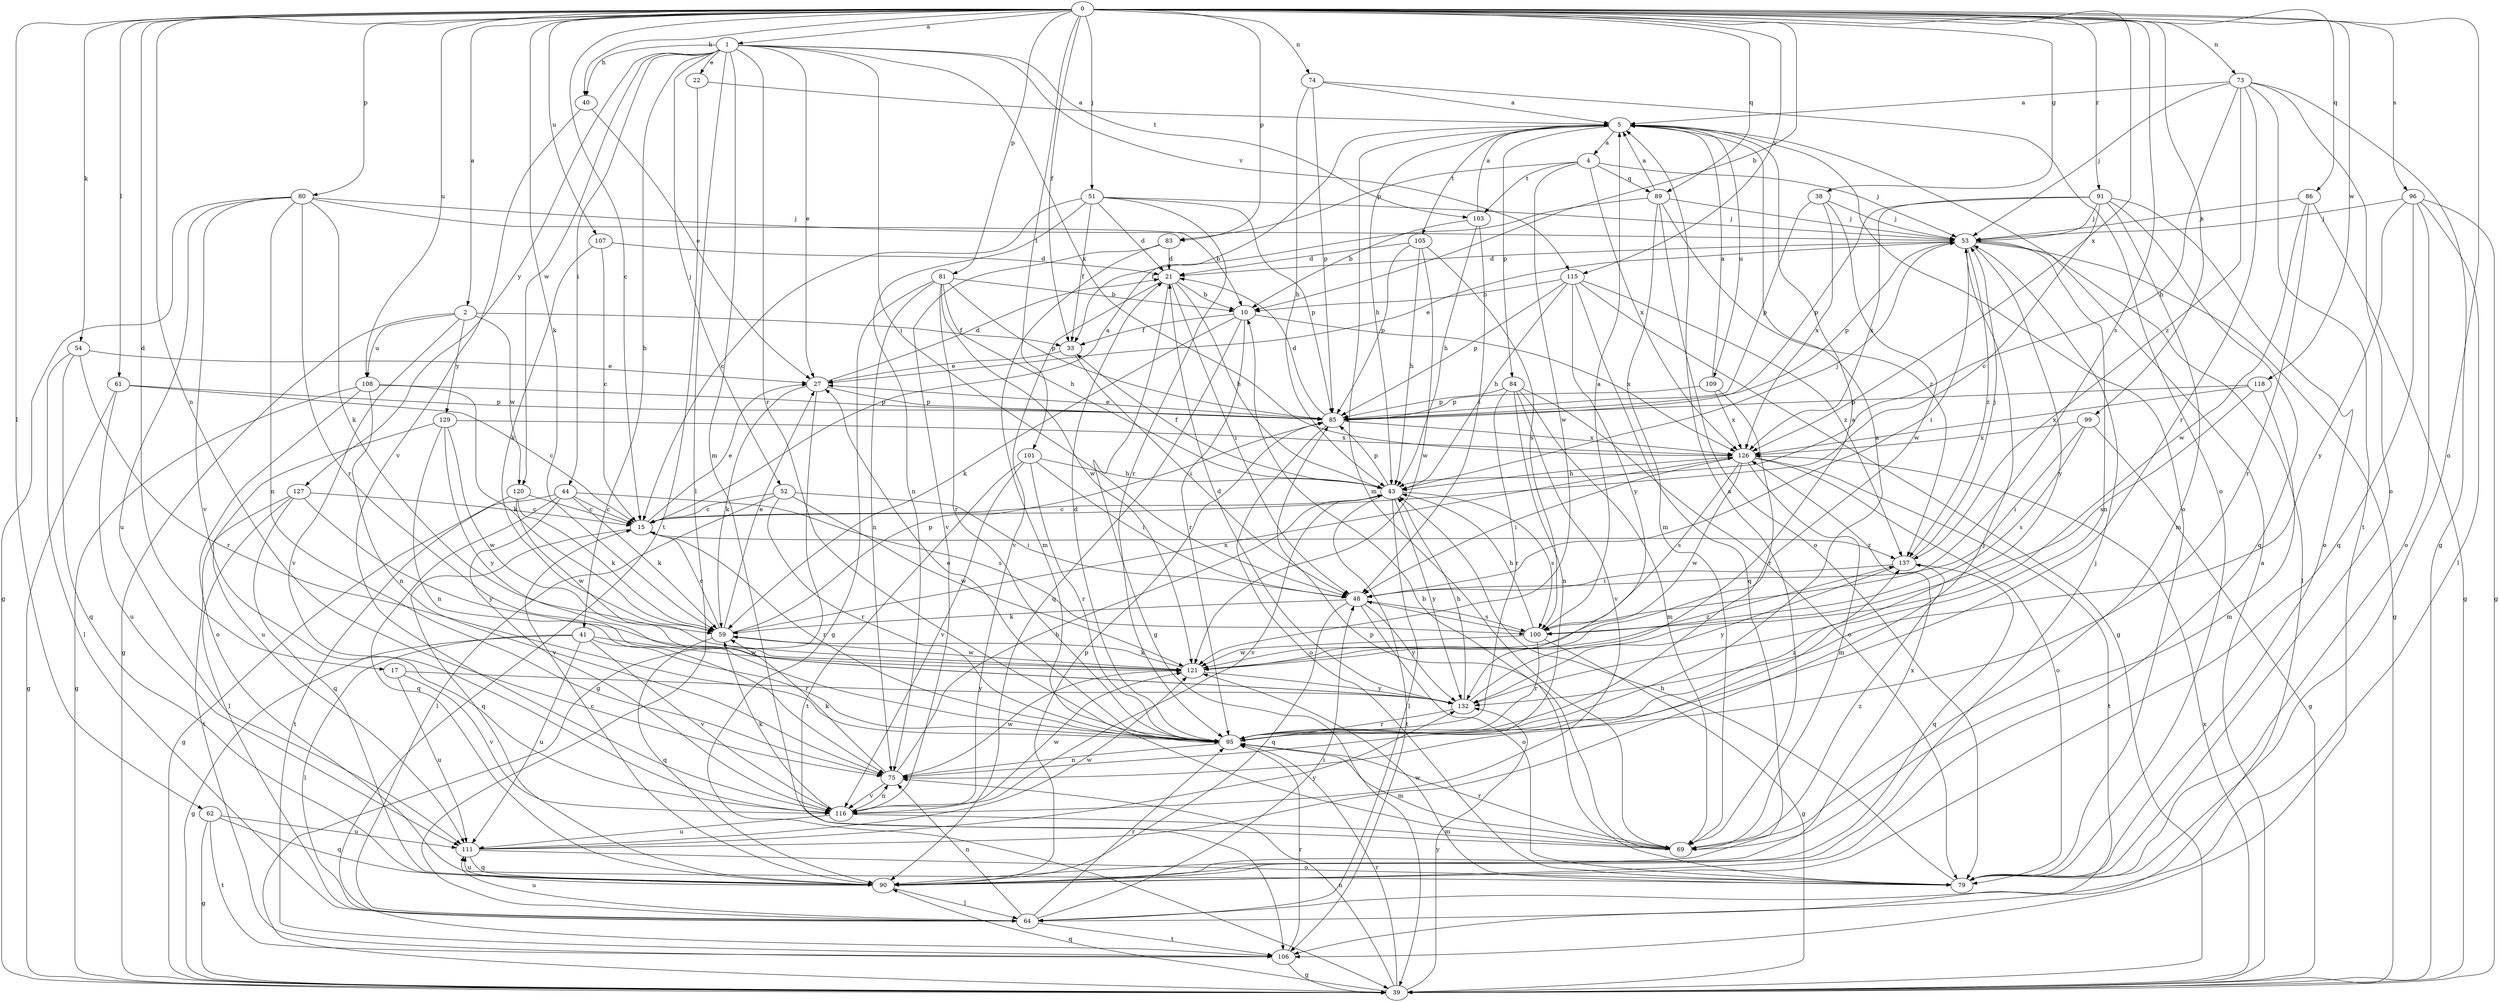 strict digraph  {
0;
1;
2;
4;
5;
10;
15;
17;
21;
22;
27;
33;
38;
39;
40;
41;
43;
44;
48;
51;
52;
53;
54;
59;
61;
62;
64;
69;
73;
74;
75;
79;
80;
81;
83;
84;
85;
86;
89;
90;
91;
95;
96;
99;
100;
101;
103;
105;
106;
107;
108;
109;
111;
115;
116;
118;
120;
121;
126;
127;
129;
132;
137;
0 -> 1  [label=a];
0 -> 2  [label=a];
0 -> 10  [label=b];
0 -> 15  [label=c];
0 -> 17  [label=d];
0 -> 33  [label=f];
0 -> 38  [label=g];
0 -> 40  [label=h];
0 -> 51  [label=j];
0 -> 54  [label=k];
0 -> 59  [label=k];
0 -> 61  [label=l];
0 -> 62  [label=l];
0 -> 73  [label=n];
0 -> 74  [label=n];
0 -> 75  [label=n];
0 -> 79  [label=o];
0 -> 80  [label=p];
0 -> 81  [label=p];
0 -> 83  [label=p];
0 -> 86  [label=q];
0 -> 89  [label=q];
0 -> 91  [label=r];
0 -> 96  [label=s];
0 -> 99  [label=s];
0 -> 100  [label=s];
0 -> 101  [label=t];
0 -> 107  [label=u];
0 -> 108  [label=u];
0 -> 115  [label=v];
0 -> 118  [label=w];
0 -> 126  [label=x];
1 -> 22  [label=e];
1 -> 27  [label=e];
1 -> 40  [label=h];
1 -> 41  [label=h];
1 -> 44  [label=i];
1 -> 48  [label=i];
1 -> 52  [label=j];
1 -> 64  [label=l];
1 -> 69  [label=m];
1 -> 95  [label=r];
1 -> 103  [label=t];
1 -> 115  [label=v];
1 -> 120  [label=w];
1 -> 126  [label=x];
1 -> 127  [label=y];
2 -> 33  [label=f];
2 -> 39  [label=g];
2 -> 108  [label=u];
2 -> 116  [label=v];
2 -> 120  [label=w];
2 -> 129  [label=y];
4 -> 53  [label=j];
4 -> 83  [label=p];
4 -> 89  [label=q];
4 -> 103  [label=t];
4 -> 121  [label=w];
4 -> 126  [label=x];
5 -> 4  [label=a];
5 -> 43  [label=h];
5 -> 69  [label=m];
5 -> 79  [label=o];
5 -> 84  [label=p];
5 -> 105  [label=t];
5 -> 109  [label=u];
10 -> 33  [label=f];
10 -> 59  [label=k];
10 -> 90  [label=q];
10 -> 95  [label=r];
10 -> 126  [label=x];
15 -> 5  [label=a];
15 -> 27  [label=e];
15 -> 90  [label=q];
15 -> 95  [label=r];
15 -> 137  [label=z];
17 -> 111  [label=u];
17 -> 116  [label=v];
17 -> 132  [label=y];
21 -> 10  [label=b];
21 -> 39  [label=g];
21 -> 43  [label=h];
21 -> 48  [label=i];
21 -> 116  [label=v];
22 -> 5  [label=a];
22 -> 106  [label=t];
27 -> 21  [label=d];
27 -> 39  [label=g];
27 -> 59  [label=k];
27 -> 85  [label=p];
33 -> 27  [label=e];
33 -> 48  [label=i];
38 -> 53  [label=j];
38 -> 85  [label=p];
38 -> 121  [label=w];
38 -> 126  [label=x];
39 -> 5  [label=a];
39 -> 75  [label=n];
39 -> 90  [label=q];
39 -> 95  [label=r];
39 -> 126  [label=x];
39 -> 132  [label=y];
40 -> 27  [label=e];
40 -> 116  [label=v];
41 -> 39  [label=g];
41 -> 64  [label=l];
41 -> 95  [label=r];
41 -> 111  [label=u];
41 -> 116  [label=v];
41 -> 121  [label=w];
43 -> 15  [label=c];
43 -> 33  [label=f];
43 -> 53  [label=j];
43 -> 64  [label=l];
43 -> 85  [label=p];
43 -> 100  [label=s];
43 -> 106  [label=t];
43 -> 116  [label=v];
43 -> 132  [label=y];
44 -> 15  [label=c];
44 -> 39  [label=g];
44 -> 59  [label=k];
44 -> 90  [label=q];
44 -> 100  [label=s];
44 -> 116  [label=v];
48 -> 59  [label=k];
48 -> 79  [label=o];
48 -> 90  [label=q];
48 -> 100  [label=s];
48 -> 132  [label=y];
51 -> 15  [label=c];
51 -> 21  [label=d];
51 -> 33  [label=f];
51 -> 53  [label=j];
51 -> 75  [label=n];
51 -> 85  [label=p];
51 -> 95  [label=r];
52 -> 15  [label=c];
52 -> 48  [label=i];
52 -> 64  [label=l];
52 -> 95  [label=r];
52 -> 121  [label=w];
53 -> 21  [label=d];
53 -> 27  [label=e];
53 -> 39  [label=g];
53 -> 48  [label=i];
53 -> 64  [label=l];
53 -> 75  [label=n];
53 -> 85  [label=p];
53 -> 132  [label=y];
53 -> 137  [label=z];
54 -> 27  [label=e];
54 -> 64  [label=l];
54 -> 90  [label=q];
54 -> 95  [label=r];
59 -> 15  [label=c];
59 -> 27  [label=e];
59 -> 85  [label=p];
59 -> 90  [label=q];
59 -> 121  [label=w];
59 -> 126  [label=x];
61 -> 15  [label=c];
61 -> 39  [label=g];
61 -> 85  [label=p];
61 -> 111  [label=u];
62 -> 39  [label=g];
62 -> 90  [label=q];
62 -> 106  [label=t];
62 -> 111  [label=u];
64 -> 48  [label=i];
64 -> 75  [label=n];
64 -> 95  [label=r];
64 -> 106  [label=t];
64 -> 111  [label=u];
69 -> 5  [label=a];
69 -> 85  [label=p];
69 -> 95  [label=r];
69 -> 137  [label=z];
73 -> 5  [label=a];
73 -> 39  [label=g];
73 -> 43  [label=h];
73 -> 53  [label=j];
73 -> 79  [label=o];
73 -> 95  [label=r];
73 -> 106  [label=t];
73 -> 137  [label=z];
74 -> 5  [label=a];
74 -> 43  [label=h];
74 -> 79  [label=o];
74 -> 85  [label=p];
75 -> 43  [label=h];
75 -> 59  [label=k];
75 -> 116  [label=v];
75 -> 121  [label=w];
79 -> 10  [label=b];
79 -> 43  [label=h];
79 -> 121  [label=w];
80 -> 10  [label=b];
80 -> 39  [label=g];
80 -> 53  [label=j];
80 -> 59  [label=k];
80 -> 75  [label=n];
80 -> 95  [label=r];
80 -> 111  [label=u];
80 -> 116  [label=v];
81 -> 10  [label=b];
81 -> 39  [label=g];
81 -> 43  [label=h];
81 -> 75  [label=n];
81 -> 85  [label=p];
81 -> 95  [label=r];
81 -> 121  [label=w];
83 -> 21  [label=d];
83 -> 69  [label=m];
83 -> 116  [label=v];
84 -> 69  [label=m];
84 -> 75  [label=n];
84 -> 79  [label=o];
84 -> 85  [label=p];
84 -> 95  [label=r];
84 -> 116  [label=v];
85 -> 21  [label=d];
85 -> 27  [label=e];
85 -> 79  [label=o];
85 -> 126  [label=x];
86 -> 39  [label=g];
86 -> 53  [label=j];
86 -> 95  [label=r];
86 -> 121  [label=w];
89 -> 5  [label=a];
89 -> 33  [label=f];
89 -> 53  [label=j];
89 -> 69  [label=m];
89 -> 79  [label=o];
89 -> 137  [label=z];
90 -> 15  [label=c];
90 -> 53  [label=j];
90 -> 64  [label=l];
90 -> 85  [label=p];
90 -> 111  [label=u];
90 -> 126  [label=x];
91 -> 15  [label=c];
91 -> 53  [label=j];
91 -> 69  [label=m];
91 -> 79  [label=o];
91 -> 85  [label=p];
91 -> 90  [label=q];
91 -> 126  [label=x];
95 -> 5  [label=a];
95 -> 21  [label=d];
95 -> 27  [label=e];
95 -> 69  [label=m];
95 -> 75  [label=n];
95 -> 137  [label=z];
96 -> 39  [label=g];
96 -> 53  [label=j];
96 -> 64  [label=l];
96 -> 79  [label=o];
96 -> 90  [label=q];
96 -> 132  [label=y];
99 -> 39  [label=g];
99 -> 48  [label=i];
99 -> 100  [label=s];
99 -> 126  [label=x];
100 -> 5  [label=a];
100 -> 39  [label=g];
100 -> 43  [label=h];
100 -> 48  [label=i];
100 -> 95  [label=r];
100 -> 121  [label=w];
101 -> 43  [label=h];
101 -> 48  [label=i];
101 -> 95  [label=r];
101 -> 106  [label=t];
101 -> 116  [label=v];
103 -> 5  [label=a];
103 -> 10  [label=b];
103 -> 43  [label=h];
103 -> 48  [label=i];
105 -> 21  [label=d];
105 -> 43  [label=h];
105 -> 85  [label=p];
105 -> 100  [label=s];
105 -> 121  [label=w];
106 -> 39  [label=g];
106 -> 95  [label=r];
107 -> 15  [label=c];
107 -> 21  [label=d];
107 -> 59  [label=k];
108 -> 39  [label=g];
108 -> 59  [label=k];
108 -> 75  [label=n];
108 -> 79  [label=o];
108 -> 85  [label=p];
109 -> 5  [label=a];
109 -> 85  [label=p];
109 -> 95  [label=r];
109 -> 126  [label=x];
111 -> 53  [label=j];
111 -> 79  [label=o];
111 -> 90  [label=q];
111 -> 121  [label=w];
111 -> 132  [label=y];
115 -> 10  [label=b];
115 -> 39  [label=g];
115 -> 43  [label=h];
115 -> 85  [label=p];
115 -> 90  [label=q];
115 -> 132  [label=y];
115 -> 137  [label=z];
116 -> 59  [label=k];
116 -> 69  [label=m];
116 -> 75  [label=n];
116 -> 111  [label=u];
116 -> 121  [label=w];
118 -> 69  [label=m];
118 -> 85  [label=p];
118 -> 100  [label=s];
118 -> 126  [label=x];
120 -> 15  [label=c];
120 -> 59  [label=k];
120 -> 106  [label=t];
120 -> 121  [label=w];
121 -> 59  [label=k];
121 -> 132  [label=y];
121 -> 137  [label=z];
126 -> 43  [label=h];
126 -> 48  [label=i];
126 -> 69  [label=m];
126 -> 79  [label=o];
126 -> 100  [label=s];
126 -> 106  [label=t];
126 -> 121  [label=w];
127 -> 15  [label=c];
127 -> 64  [label=l];
127 -> 90  [label=q];
127 -> 106  [label=t];
127 -> 132  [label=y];
129 -> 75  [label=n];
129 -> 111  [label=u];
129 -> 121  [label=w];
129 -> 126  [label=x];
129 -> 132  [label=y];
132 -> 5  [label=a];
132 -> 21  [label=d];
132 -> 43  [label=h];
132 -> 95  [label=r];
137 -> 48  [label=i];
137 -> 53  [label=j];
137 -> 90  [label=q];
137 -> 132  [label=y];
}
